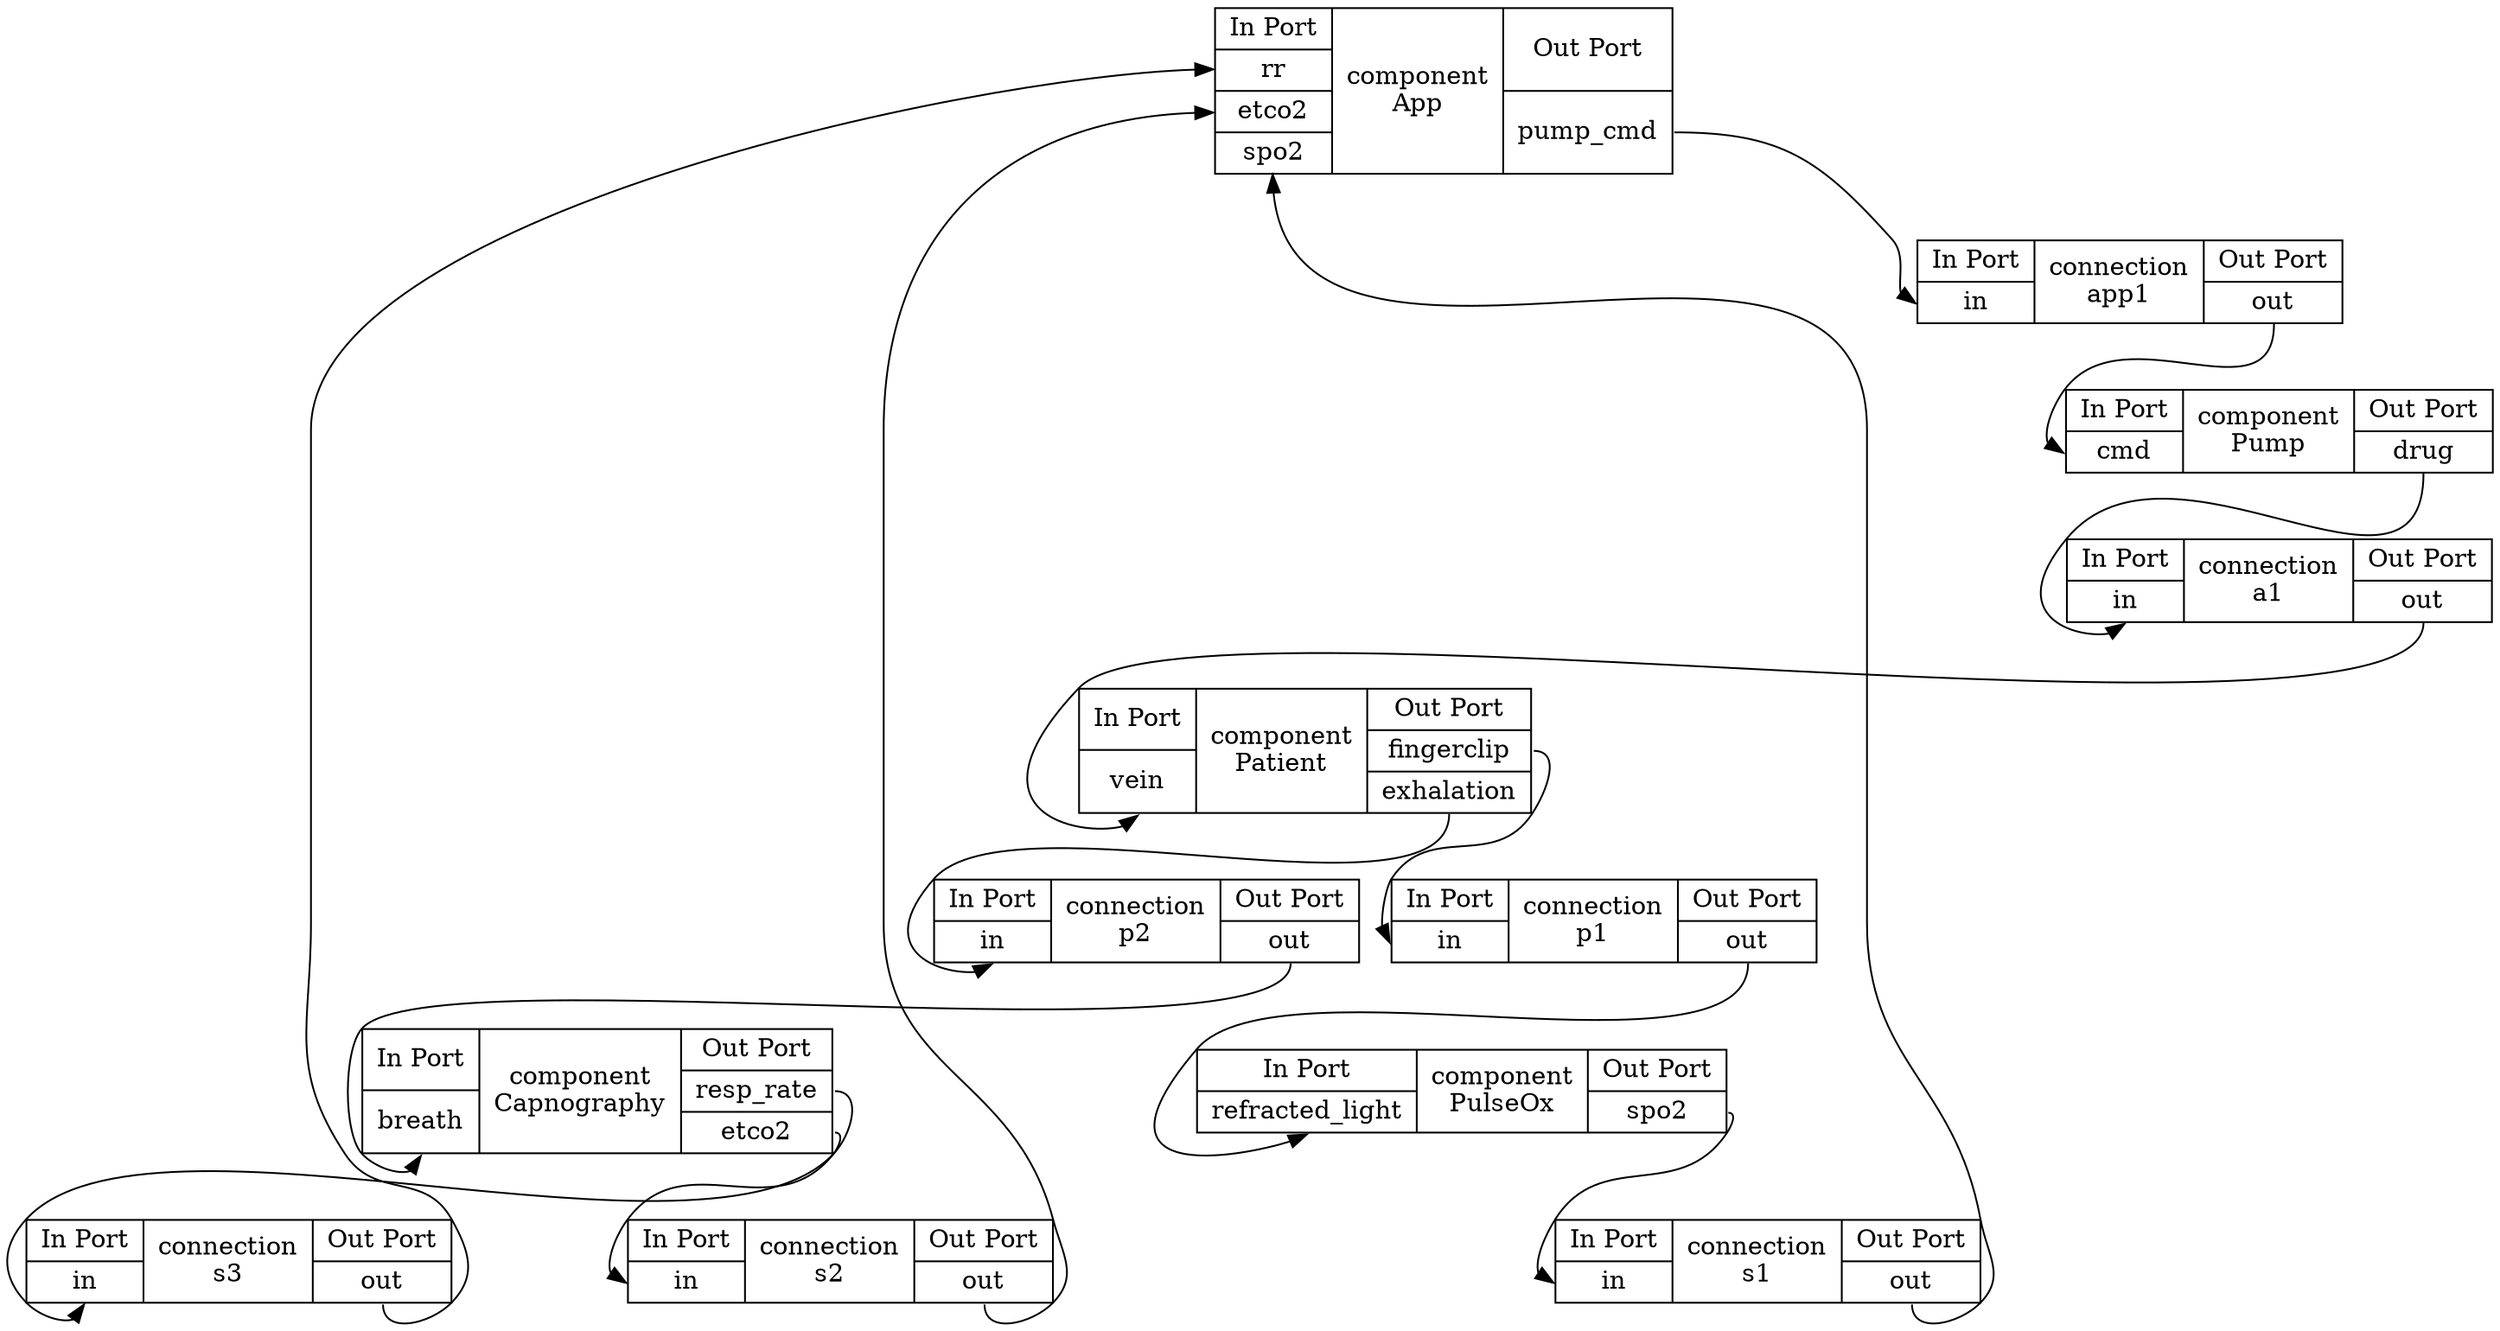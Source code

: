 digraph "component:$$AWAS#PCAModelEF" {

  rankdir=TB

   "component:$$AWAS$PCAModelEF#App" [label="{In Port|<rr>rr|<etco2>etco2|<spo2>spo2} |component\nApp|{Out Port|<pump_cmd>pump_cmd} ",  shape="record"] 
   "component:$$AWAS$PCAModelEF#Capnography" [label="{In Port|<breath>breath} |component\nCapnography|{Out Port|<resp_rate>resp_rate|<etco2>etco2} ",  shape="record"] 
   "component:$$AWAS$PCAModelEF#Patient" [label="{In Port|<vein>vein} |component\nPatient|{Out Port|<fingerclip>fingerclip|<exhalation>exhalation} ",  shape="record"] 
   "component:$$AWAS$PCAModelEF#PulseOx" [label="{In Port|<refracted_light>refracted_light} |component\nPulseOx|{Out Port|<spo2>spo2} ",  shape="record"] 
   "component:$$AWAS$PCAModelEF#Pump" [label="{In Port|<cmd>cmd} |component\nPump|{Out Port|<drug>drug} ",  shape="record"] 
   "connection:$$AWAS$PCAModelEF#a1" [label="{In Port|<in>in} |connection\na1|{Out Port|<out>out} ",  shape="record"] 
   "connection:$$AWAS$PCAModelEF#app1" [label="{In Port|<in>in} |connection\napp1|{Out Port|<out>out} ",  shape="record"] 
   "connection:$$AWAS$PCAModelEF#p1" [label="{In Port|<in>in} |connection\np1|{Out Port|<out>out} ",  shape="record"] 
   "connection:$$AWAS$PCAModelEF#p2" [label="{In Port|<in>in} |connection\np2|{Out Port|<out>out} ",  shape="record"] 
   "connection:$$AWAS$PCAModelEF#s1" [label="{In Port|<in>in} |connection\ns1|{Out Port|<out>out} ",  shape="record"] 
   "connection:$$AWAS$PCAModelEF#s2" [label="{In Port|<in>in} |connection\ns2|{Out Port|<out>out} ",  shape="record"] 
   "connection:$$AWAS$PCAModelEF#s3" [label="{In Port|<in>in} |connection\ns3|{Out Port|<out>out} ",  shape="record"] 

   "component:$$AWAS$PCAModelEF#App" -> "connection:$$AWAS$PCAModelEF#app1" [headport=in, tailport=pump_cmd] 
   "component:$$AWAS$PCAModelEF#Capnography" -> "connection:$$AWAS$PCAModelEF#s2" [headport=in, tailport=etco2] 
   "component:$$AWAS$PCAModelEF#Capnography" -> "connection:$$AWAS$PCAModelEF#s3" [headport=in, tailport=resp_rate] 
   "component:$$AWAS$PCAModelEF#Patient" -> "connection:$$AWAS$PCAModelEF#p1" [headport=in, tailport=fingerclip] 
   "component:$$AWAS$PCAModelEF#Patient" -> "connection:$$AWAS$PCAModelEF#p2" [headport=in, tailport=exhalation] 
   "component:$$AWAS$PCAModelEF#PulseOx" -> "connection:$$AWAS$PCAModelEF#s1" [headport=in, tailport=spo2] 
   "component:$$AWAS$PCAModelEF#Pump" -> "connection:$$AWAS$PCAModelEF#a1" [headport=in, tailport=drug] 
   "connection:$$AWAS$PCAModelEF#a1" -> "component:$$AWAS$PCAModelEF#Patient" [headport=vein, tailport=out] 
   "connection:$$AWAS$PCAModelEF#app1" -> "component:$$AWAS$PCAModelEF#Pump" [headport=cmd, tailport=out] 
   "connection:$$AWAS$PCAModelEF#p1" -> "component:$$AWAS$PCAModelEF#PulseOx" [headport=refracted_light, tailport=out] 
   "connection:$$AWAS$PCAModelEF#p2" -> "component:$$AWAS$PCAModelEF#Capnography" [headport=breath, tailport=out] 
   "connection:$$AWAS$PCAModelEF#s1" -> "component:$$AWAS$PCAModelEF#App" [headport=spo2, tailport=out] 
   "connection:$$AWAS$PCAModelEF#s2" -> "component:$$AWAS$PCAModelEF#App" [headport=etco2, tailport=out] 
   "connection:$$AWAS$PCAModelEF#s3" -> "component:$$AWAS$PCAModelEF#App" [headport=rr, tailport=out] 

}